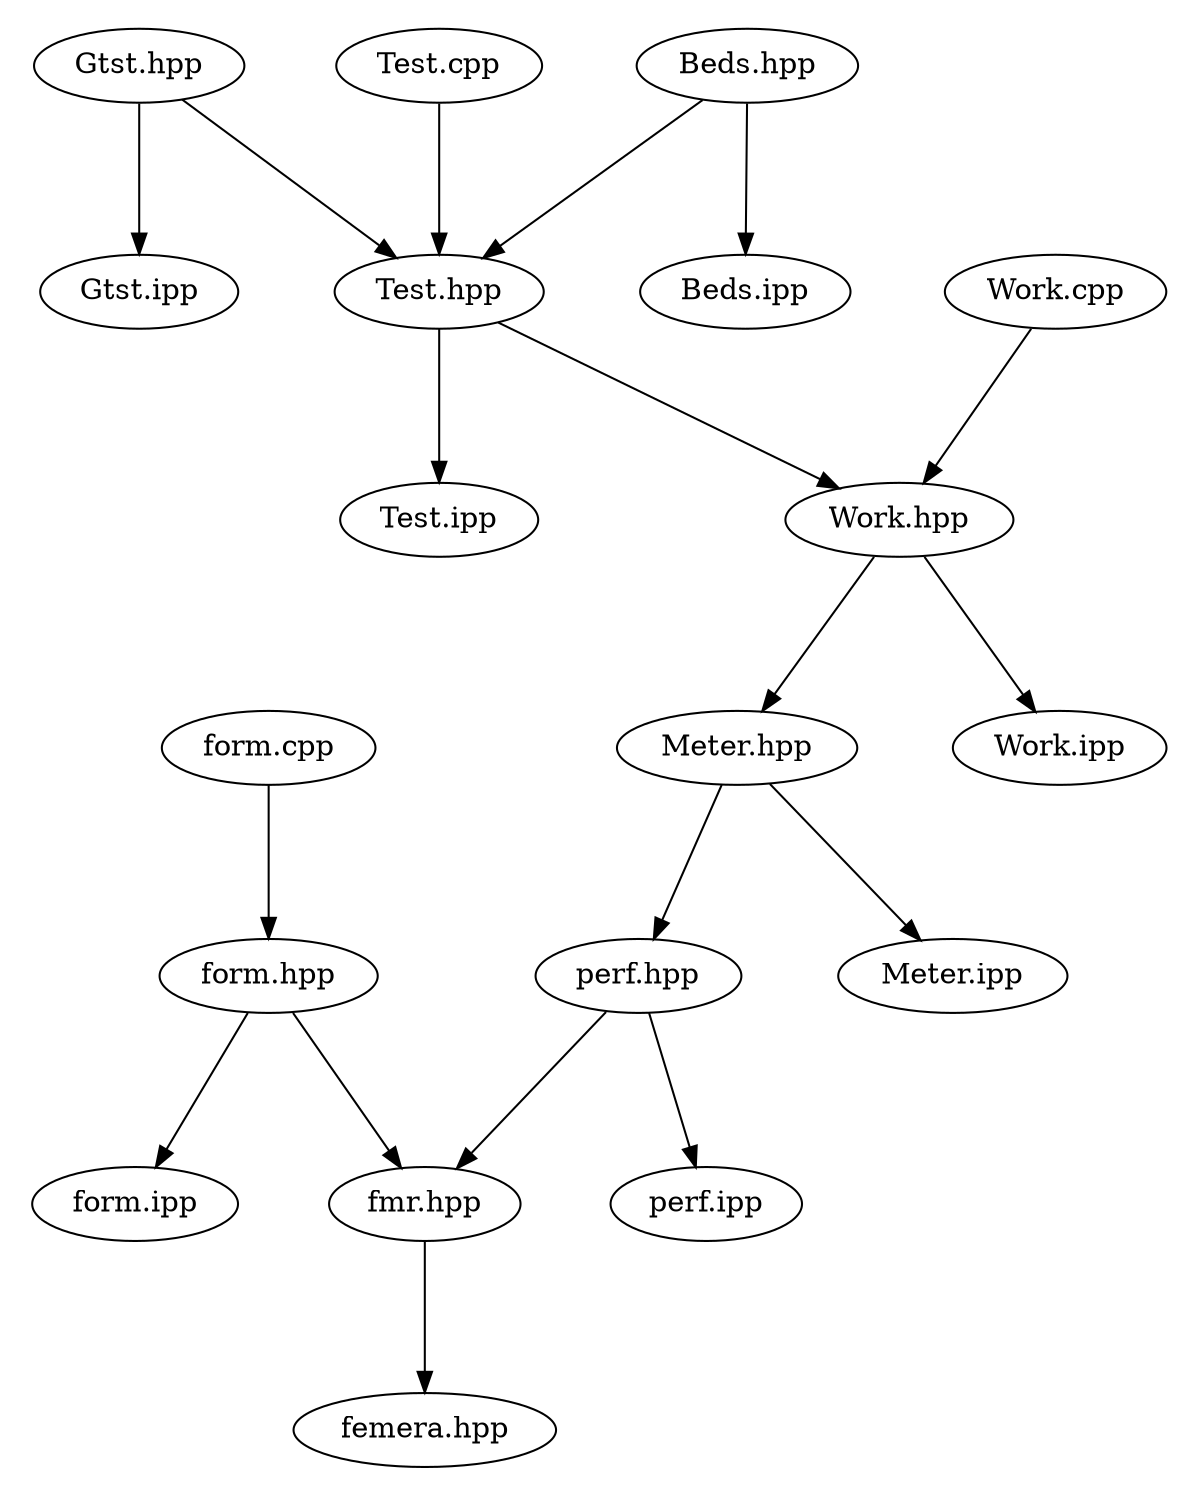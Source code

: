 digraph "source tree" {
    overlap=scale;
    size="8,10";
    ratio="fill";
    fontsize="16";
    fontname="Helvetica";
	clusterrank="local";
	"Meter.hpp" -> "perf.hpp"
	"perf.hpp" -> "fmr.hpp"
	"Gtst.hpp" -> "Gtst.ipp"
	"Work.hpp" -> "Work.ipp"
	"Test.hpp" -> "Work.hpp"
	"form.cpp" -> "form.hpp"
	"Beds.hpp" -> "Test.hpp"
	"fmr.hpp" -> "femera.hpp"
	"perf.hpp" -> "perf.ipp"
	"form.hpp" -> "fmr.hpp"
	"form.hpp" -> "form.ipp"
	"Gtst.hpp" -> "Test.hpp"
	"Beds.hpp" -> "Beds.ipp"
	"Work.cpp" -> "Work.hpp"
	"Work.hpp" -> "Meter.hpp"
	"Test.cpp" -> "Test.hpp"
	"Test.hpp" -> "Test.ipp"
	"Meter.hpp" -> "Meter.ipp"
}
